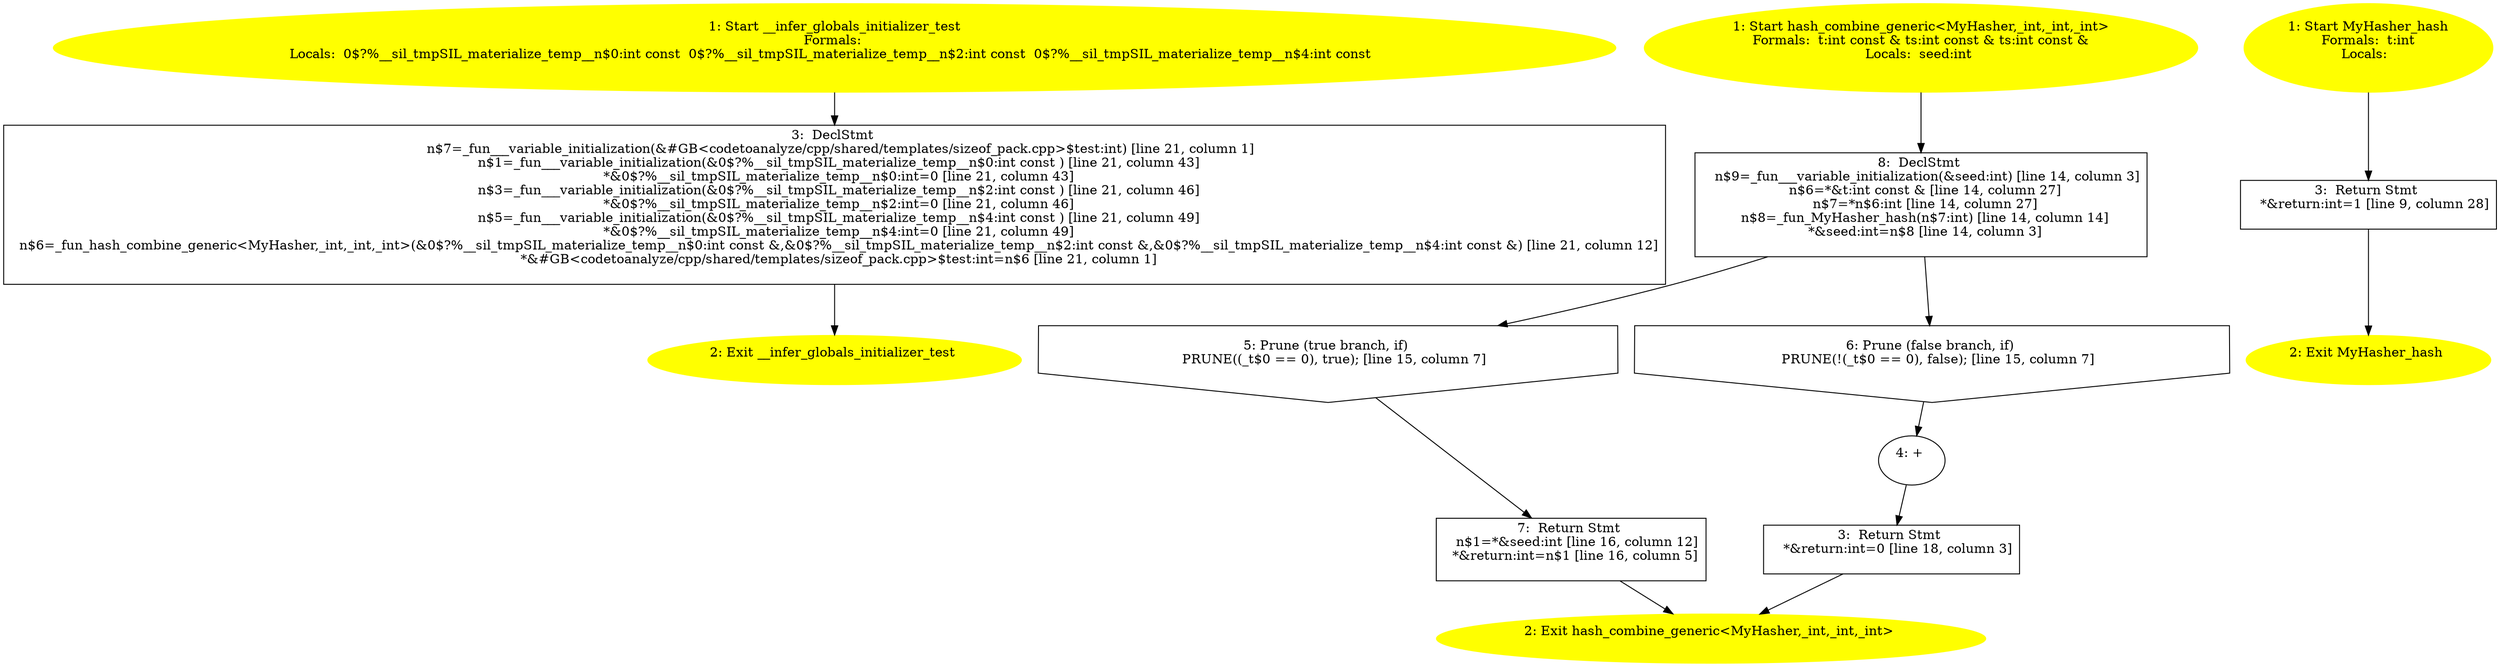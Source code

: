 /* @generated */
digraph cfg {
"__infer_globals_initializer_test.19c6153ea70b713d8d2a1a0fd4ae91e3_1" [label="1: Start __infer_globals_initializer_test\nFormals: \nLocals:  0$?%__sil_tmpSIL_materialize_temp__n$0:int const  0$?%__sil_tmpSIL_materialize_temp__n$2:int const  0$?%__sil_tmpSIL_materialize_temp__n$4:int const  \n  " color=yellow style=filled]
	

	 "__infer_globals_initializer_test.19c6153ea70b713d8d2a1a0fd4ae91e3_1" -> "__infer_globals_initializer_test.19c6153ea70b713d8d2a1a0fd4ae91e3_3" ;
"__infer_globals_initializer_test.19c6153ea70b713d8d2a1a0fd4ae91e3_2" [label="2: Exit __infer_globals_initializer_test \n  " color=yellow style=filled]
	

"__infer_globals_initializer_test.19c6153ea70b713d8d2a1a0fd4ae91e3_3" [label="3:  DeclStmt \n   n$7=_fun___variable_initialization(&#GB<codetoanalyze/cpp/shared/templates/sizeof_pack.cpp>$test:int) [line 21, column 1]\n  n$1=_fun___variable_initialization(&0$?%__sil_tmpSIL_materialize_temp__n$0:int const ) [line 21, column 43]\n  *&0$?%__sil_tmpSIL_materialize_temp__n$0:int=0 [line 21, column 43]\n  n$3=_fun___variable_initialization(&0$?%__sil_tmpSIL_materialize_temp__n$2:int const ) [line 21, column 46]\n  *&0$?%__sil_tmpSIL_materialize_temp__n$2:int=0 [line 21, column 46]\n  n$5=_fun___variable_initialization(&0$?%__sil_tmpSIL_materialize_temp__n$4:int const ) [line 21, column 49]\n  *&0$?%__sil_tmpSIL_materialize_temp__n$4:int=0 [line 21, column 49]\n  n$6=_fun_hash_combine_generic<MyHasher,_int,_int,_int>(&0$?%__sil_tmpSIL_materialize_temp__n$0:int const &,&0$?%__sil_tmpSIL_materialize_temp__n$2:int const &,&0$?%__sil_tmpSIL_materialize_temp__n$4:int const &) [line 21, column 12]\n  *&#GB<codetoanalyze/cpp/shared/templates/sizeof_pack.cpp>$test:int=n$6 [line 21, column 1]\n " shape="box"]
	

	 "__infer_globals_initializer_test.19c6153ea70b713d8d2a1a0fd4ae91e3_3" -> "__infer_globals_initializer_test.19c6153ea70b713d8d2a1a0fd4ae91e3_2" ;
"hash_combine_generic<MyHasher,_int,_int,_int>#343026119801841589.3016efe6a900b985af0e18a37325385b_1" [label="1: Start hash_combine_generic<MyHasher,_int,_int,_int>\nFormals:  t:int const & ts:int const & ts:int const &\nLocals:  seed:int \n  " color=yellow style=filled]
	

	 "hash_combine_generic<MyHasher,_int,_int,_int>#343026119801841589.3016efe6a900b985af0e18a37325385b_1" -> "hash_combine_generic<MyHasher,_int,_int,_int>#343026119801841589.3016efe6a900b985af0e18a37325385b_8" ;
"hash_combine_generic<MyHasher,_int,_int,_int>#343026119801841589.3016efe6a900b985af0e18a37325385b_2" [label="2: Exit hash_combine_generic<MyHasher,_int,_int,_int> \n  " color=yellow style=filled]
	

"hash_combine_generic<MyHasher,_int,_int,_int>#343026119801841589.3016efe6a900b985af0e18a37325385b_3" [label="3:  Return Stmt \n   *&return:int=0 [line 18, column 3]\n " shape="box"]
	

	 "hash_combine_generic<MyHasher,_int,_int,_int>#343026119801841589.3016efe6a900b985af0e18a37325385b_3" -> "hash_combine_generic<MyHasher,_int,_int,_int>#343026119801841589.3016efe6a900b985af0e18a37325385b_2" ;
"hash_combine_generic<MyHasher,_int,_int,_int>#343026119801841589.3016efe6a900b985af0e18a37325385b_4" [label="4: + \n  " ]
	

	 "hash_combine_generic<MyHasher,_int,_int,_int>#343026119801841589.3016efe6a900b985af0e18a37325385b_4" -> "hash_combine_generic<MyHasher,_int,_int,_int>#343026119801841589.3016efe6a900b985af0e18a37325385b_3" ;
"hash_combine_generic<MyHasher,_int,_int,_int>#343026119801841589.3016efe6a900b985af0e18a37325385b_5" [label="5: Prune (true branch, if) \n   PRUNE((_t$0 == 0), true); [line 15, column 7]\n " shape="invhouse"]
	

	 "hash_combine_generic<MyHasher,_int,_int,_int>#343026119801841589.3016efe6a900b985af0e18a37325385b_5" -> "hash_combine_generic<MyHasher,_int,_int,_int>#343026119801841589.3016efe6a900b985af0e18a37325385b_7" ;
"hash_combine_generic<MyHasher,_int,_int,_int>#343026119801841589.3016efe6a900b985af0e18a37325385b_6" [label="6: Prune (false branch, if) \n   PRUNE(!(_t$0 == 0), false); [line 15, column 7]\n " shape="invhouse"]
	

	 "hash_combine_generic<MyHasher,_int,_int,_int>#343026119801841589.3016efe6a900b985af0e18a37325385b_6" -> "hash_combine_generic<MyHasher,_int,_int,_int>#343026119801841589.3016efe6a900b985af0e18a37325385b_4" ;
"hash_combine_generic<MyHasher,_int,_int,_int>#343026119801841589.3016efe6a900b985af0e18a37325385b_7" [label="7:  Return Stmt \n   n$1=*&seed:int [line 16, column 12]\n  *&return:int=n$1 [line 16, column 5]\n " shape="box"]
	

	 "hash_combine_generic<MyHasher,_int,_int,_int>#343026119801841589.3016efe6a900b985af0e18a37325385b_7" -> "hash_combine_generic<MyHasher,_int,_int,_int>#343026119801841589.3016efe6a900b985af0e18a37325385b_2" ;
"hash_combine_generic<MyHasher,_int,_int,_int>#343026119801841589.3016efe6a900b985af0e18a37325385b_8" [label="8:  DeclStmt \n   n$9=_fun___variable_initialization(&seed:int) [line 14, column 3]\n  n$6=*&t:int const & [line 14, column 27]\n  n$7=*n$6:int [line 14, column 27]\n  n$8=_fun_MyHasher_hash(n$7:int) [line 14, column 14]\n  *&seed:int=n$8 [line 14, column 3]\n " shape="box"]
	

	 "hash_combine_generic<MyHasher,_int,_int,_int>#343026119801841589.3016efe6a900b985af0e18a37325385b_8" -> "hash_combine_generic<MyHasher,_int,_int,_int>#343026119801841589.3016efe6a900b985af0e18a37325385b_5" ;
	 "hash_combine_generic<MyHasher,_int,_int,_int>#343026119801841589.3016efe6a900b985af0e18a37325385b_8" -> "hash_combine_generic<MyHasher,_int,_int,_int>#343026119801841589.3016efe6a900b985af0e18a37325385b_6" ;
"hash#MyHasher#(17640498711428072031).032c86352e5db68decc9e37acbed2615_1" [label="1: Start MyHasher_hash\nFormals:  t:int\nLocals:  \n  " color=yellow style=filled]
	

	 "hash#MyHasher#(17640498711428072031).032c86352e5db68decc9e37acbed2615_1" -> "hash#MyHasher#(17640498711428072031).032c86352e5db68decc9e37acbed2615_3" ;
"hash#MyHasher#(17640498711428072031).032c86352e5db68decc9e37acbed2615_2" [label="2: Exit MyHasher_hash \n  " color=yellow style=filled]
	

"hash#MyHasher#(17640498711428072031).032c86352e5db68decc9e37acbed2615_3" [label="3:  Return Stmt \n   *&return:int=1 [line 9, column 28]\n " shape="box"]
	

	 "hash#MyHasher#(17640498711428072031).032c86352e5db68decc9e37acbed2615_3" -> "hash#MyHasher#(17640498711428072031).032c86352e5db68decc9e37acbed2615_2" ;
}
